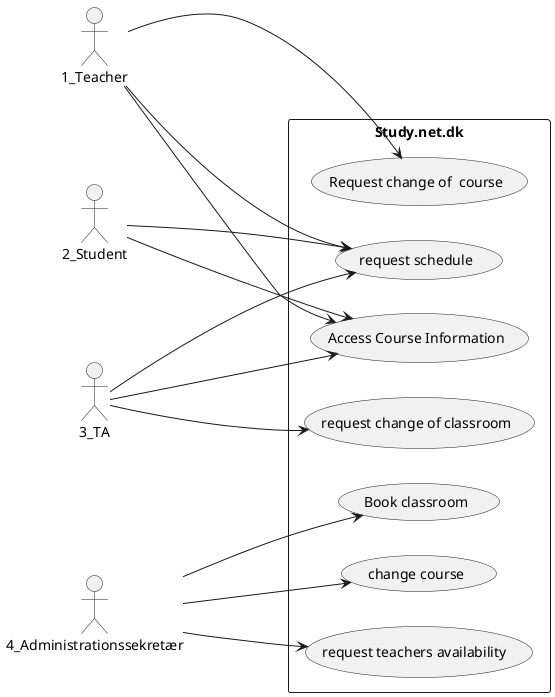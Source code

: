 @startuml
'https://plantuml.com/use-case-diagram

@startuml
left to right direction
skinparam packageStyle rectangle
actor 1_Teacher
actor 2_Student
actor 4_Administrationssekretær
actor 3_TA
rectangle Study.net.dk {

    1_Teacher --> (Request change of  course)
    1_Teacher ---> (Access Course Information)
    1_Teacher ---> (request schedule)
    2_Student ---> (Access Course Information)
    2_Student ---> (request schedule)
    4_Administrationssekretær---> (Book classroom)
    4_Administrationssekretær ---> (change course)
    4_Administrationssekretær ---> (request teachers availability )
    3_TA ---> (request change of classroom)
    3_TA ---> (Access Course Information)
    3_TA ---> (request schedule)


}
@enduml